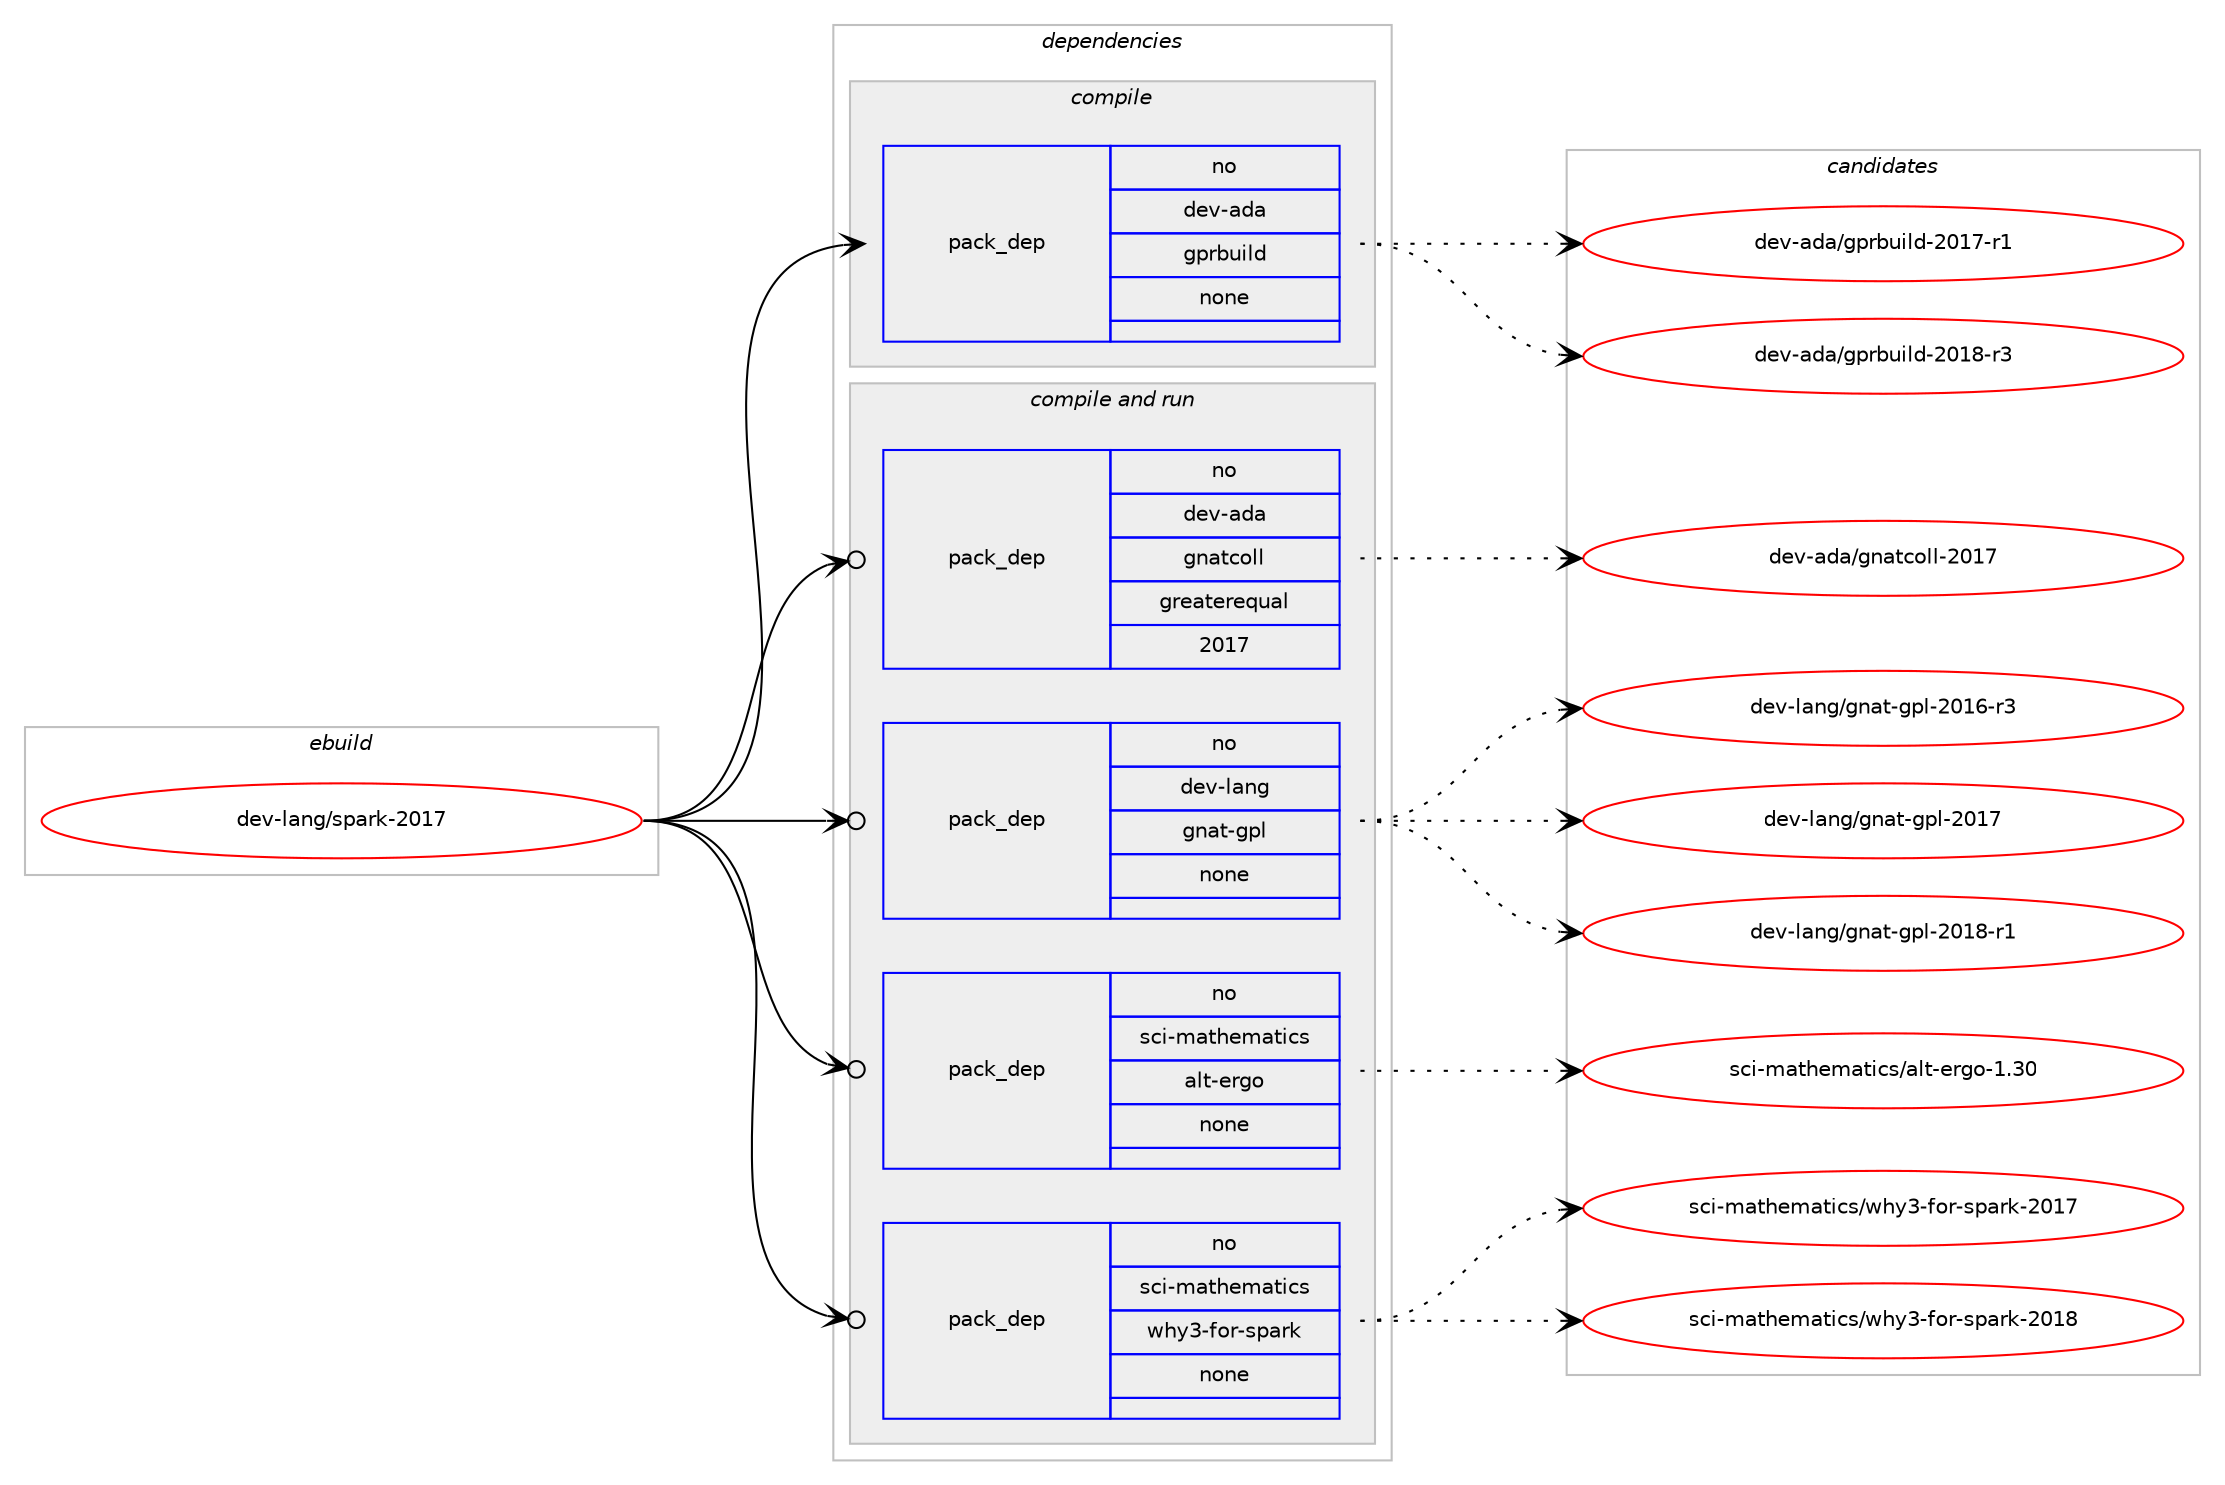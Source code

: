 digraph prolog {

# *************
# Graph options
# *************

newrank=true;
concentrate=true;
compound=true;
graph [rankdir=LR,fontname=Helvetica,fontsize=10,ranksep=1.5];#, ranksep=2.5, nodesep=0.2];
edge  [arrowhead=vee];
node  [fontname=Helvetica,fontsize=10];

# **********
# The ebuild
# **********

subgraph cluster_leftcol {
color=gray;
rank=same;
label=<<i>ebuild</i>>;
id [label="dev-lang/spark-2017", color=red, width=4, href="../dev-lang/spark-2017.svg"];
}

# ****************
# The dependencies
# ****************

subgraph cluster_midcol {
color=gray;
label=<<i>dependencies</i>>;
subgraph cluster_compile {
fillcolor="#eeeeee";
style=filled;
label=<<i>compile</i>>;
subgraph pack975241 {
dependency1362718 [label=<<TABLE BORDER="0" CELLBORDER="1" CELLSPACING="0" CELLPADDING="4" WIDTH="220"><TR><TD ROWSPAN="6" CELLPADDING="30">pack_dep</TD></TR><TR><TD WIDTH="110">no</TD></TR><TR><TD>dev-ada</TD></TR><TR><TD>gprbuild</TD></TR><TR><TD>none</TD></TR><TR><TD></TD></TR></TABLE>>, shape=none, color=blue];
}
id:e -> dependency1362718:w [weight=20,style="solid",arrowhead="vee"];
}
subgraph cluster_compileandrun {
fillcolor="#eeeeee";
style=filled;
label=<<i>compile and run</i>>;
subgraph pack975242 {
dependency1362719 [label=<<TABLE BORDER="0" CELLBORDER="1" CELLSPACING="0" CELLPADDING="4" WIDTH="220"><TR><TD ROWSPAN="6" CELLPADDING="30">pack_dep</TD></TR><TR><TD WIDTH="110">no</TD></TR><TR><TD>dev-ada</TD></TR><TR><TD>gnatcoll</TD></TR><TR><TD>greaterequal</TD></TR><TR><TD>2017</TD></TR></TABLE>>, shape=none, color=blue];
}
id:e -> dependency1362719:w [weight=20,style="solid",arrowhead="odotvee"];
subgraph pack975243 {
dependency1362720 [label=<<TABLE BORDER="0" CELLBORDER="1" CELLSPACING="0" CELLPADDING="4" WIDTH="220"><TR><TD ROWSPAN="6" CELLPADDING="30">pack_dep</TD></TR><TR><TD WIDTH="110">no</TD></TR><TR><TD>dev-lang</TD></TR><TR><TD>gnat-gpl</TD></TR><TR><TD>none</TD></TR><TR><TD></TD></TR></TABLE>>, shape=none, color=blue];
}
id:e -> dependency1362720:w [weight=20,style="solid",arrowhead="odotvee"];
subgraph pack975244 {
dependency1362721 [label=<<TABLE BORDER="0" CELLBORDER="1" CELLSPACING="0" CELLPADDING="4" WIDTH="220"><TR><TD ROWSPAN="6" CELLPADDING="30">pack_dep</TD></TR><TR><TD WIDTH="110">no</TD></TR><TR><TD>sci-mathematics</TD></TR><TR><TD>alt-ergo</TD></TR><TR><TD>none</TD></TR><TR><TD></TD></TR></TABLE>>, shape=none, color=blue];
}
id:e -> dependency1362721:w [weight=20,style="solid",arrowhead="odotvee"];
subgraph pack975245 {
dependency1362722 [label=<<TABLE BORDER="0" CELLBORDER="1" CELLSPACING="0" CELLPADDING="4" WIDTH="220"><TR><TD ROWSPAN="6" CELLPADDING="30">pack_dep</TD></TR><TR><TD WIDTH="110">no</TD></TR><TR><TD>sci-mathematics</TD></TR><TR><TD>why3-for-spark</TD></TR><TR><TD>none</TD></TR><TR><TD></TD></TR></TABLE>>, shape=none, color=blue];
}
id:e -> dependency1362722:w [weight=20,style="solid",arrowhead="odotvee"];
}
subgraph cluster_run {
fillcolor="#eeeeee";
style=filled;
label=<<i>run</i>>;
}
}

# **************
# The candidates
# **************

subgraph cluster_choices {
rank=same;
color=gray;
label=<<i>candidates</i>>;

subgraph choice975241 {
color=black;
nodesep=1;
choice100101118459710097471031121149811710510810045504849554511449 [label="dev-ada/gprbuild-2017-r1", color=red, width=4,href="../dev-ada/gprbuild-2017-r1.svg"];
choice100101118459710097471031121149811710510810045504849564511451 [label="dev-ada/gprbuild-2018-r3", color=red, width=4,href="../dev-ada/gprbuild-2018-r3.svg"];
dependency1362718:e -> choice100101118459710097471031121149811710510810045504849554511449:w [style=dotted,weight="100"];
dependency1362718:e -> choice100101118459710097471031121149811710510810045504849564511451:w [style=dotted,weight="100"];
}
subgraph choice975242 {
color=black;
nodesep=1;
choice1001011184597100974710311097116991111081084550484955 [label="dev-ada/gnatcoll-2017", color=red, width=4,href="../dev-ada/gnatcoll-2017.svg"];
dependency1362719:e -> choice1001011184597100974710311097116991111081084550484955:w [style=dotted,weight="100"];
}
subgraph choice975243 {
color=black;
nodesep=1;
choice100101118451089711010347103110971164510311210845504849544511451 [label="dev-lang/gnat-gpl-2016-r3", color=red, width=4,href="../dev-lang/gnat-gpl-2016-r3.svg"];
choice10010111845108971101034710311097116451031121084550484955 [label="dev-lang/gnat-gpl-2017", color=red, width=4,href="../dev-lang/gnat-gpl-2017.svg"];
choice100101118451089711010347103110971164510311210845504849564511449 [label="dev-lang/gnat-gpl-2018-r1", color=red, width=4,href="../dev-lang/gnat-gpl-2018-r1.svg"];
dependency1362720:e -> choice100101118451089711010347103110971164510311210845504849544511451:w [style=dotted,weight="100"];
dependency1362720:e -> choice10010111845108971101034710311097116451031121084550484955:w [style=dotted,weight="100"];
dependency1362720:e -> choice100101118451089711010347103110971164510311210845504849564511449:w [style=dotted,weight="100"];
}
subgraph choice975244 {
color=black;
nodesep=1;
choice11599105451099711610410110997116105991154797108116451011141031114549465148 [label="sci-mathematics/alt-ergo-1.30", color=red, width=4,href="../sci-mathematics/alt-ergo-1.30.svg"];
dependency1362721:e -> choice11599105451099711610410110997116105991154797108116451011141031114549465148:w [style=dotted,weight="100"];
}
subgraph choice975245 {
color=black;
nodesep=1;
choice115991054510997116104101109971161059911547119104121514510211111445115112971141074550484955 [label="sci-mathematics/why3-for-spark-2017", color=red, width=4,href="../sci-mathematics/why3-for-spark-2017.svg"];
choice115991054510997116104101109971161059911547119104121514510211111445115112971141074550484956 [label="sci-mathematics/why3-for-spark-2018", color=red, width=4,href="../sci-mathematics/why3-for-spark-2018.svg"];
dependency1362722:e -> choice115991054510997116104101109971161059911547119104121514510211111445115112971141074550484955:w [style=dotted,weight="100"];
dependency1362722:e -> choice115991054510997116104101109971161059911547119104121514510211111445115112971141074550484956:w [style=dotted,weight="100"];
}
}

}
